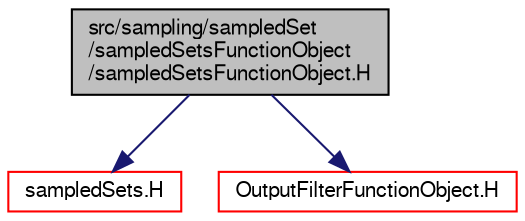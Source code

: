 digraph "src/sampling/sampledSet/sampledSetsFunctionObject/sampledSetsFunctionObject.H"
{
  bgcolor="transparent";
  edge [fontname="FreeSans",fontsize="10",labelfontname="FreeSans",labelfontsize="10"];
  node [fontname="FreeSans",fontsize="10",shape=record];
  Node0 [label="src/sampling/sampledSet\l/sampledSetsFunctionObject\l/sampledSetsFunctionObject.H",height=0.2,width=0.4,color="black", fillcolor="grey75", style="filled", fontcolor="black"];
  Node0 -> Node1 [color="midnightblue",fontsize="10",style="solid",fontname="FreeSans"];
  Node1 [label="sampledSets.H",height=0.2,width=0.4,color="red",URL="$a14666.html"];
  Node0 -> Node306 [color="midnightblue",fontsize="10",style="solid",fontname="FreeSans"];
  Node306 [label="OutputFilterFunctionObject.H",height=0.2,width=0.4,color="red",URL="$a08975.html"];
}
